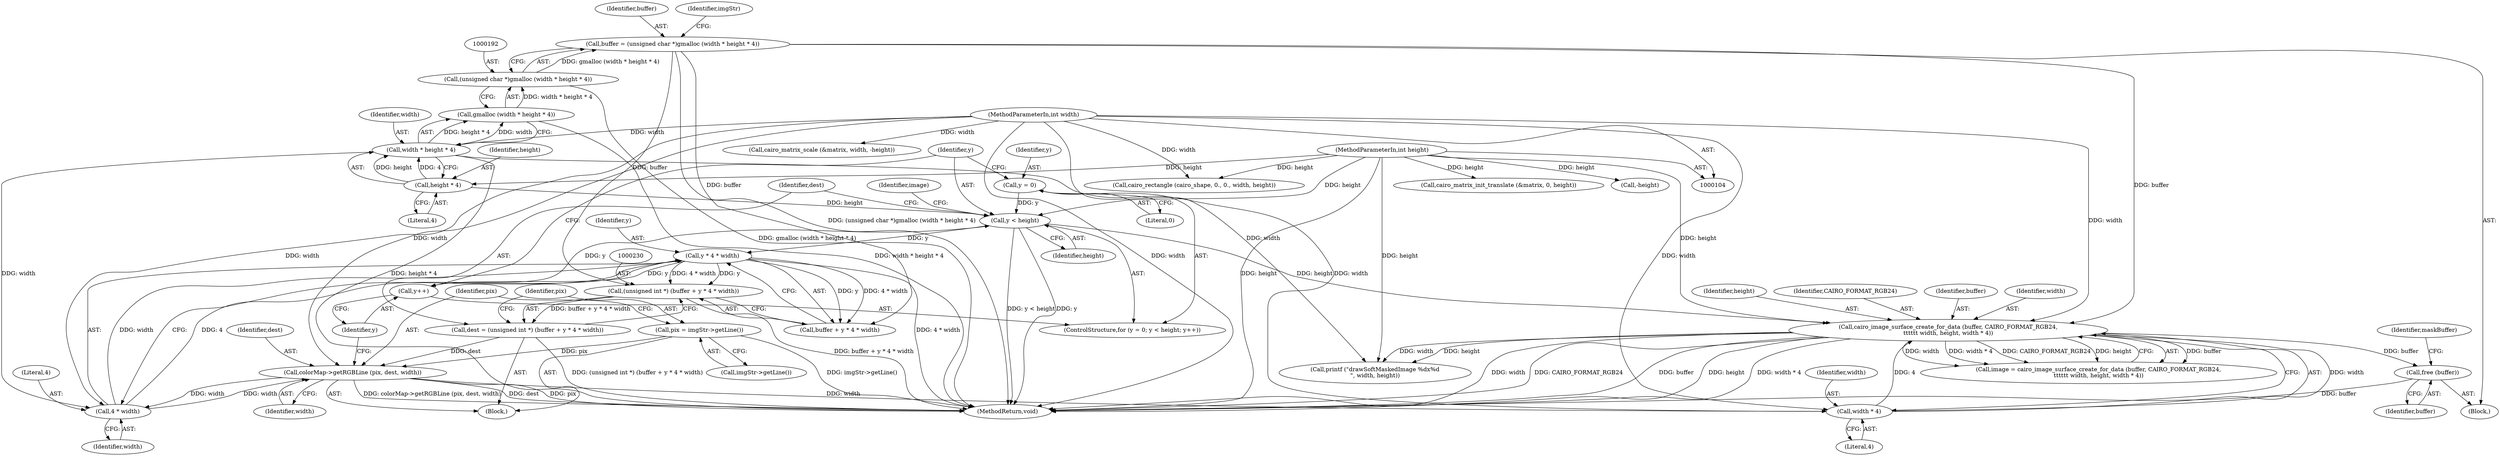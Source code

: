 digraph "1_poppler_7b2d314a61fd0e12f47c62996cb49ec0d1ba747a_3@API" {
"1000345" [label="(Call,free (buffer))"];
"1000247" [label="(Call,cairo_image_surface_create_for_data (buffer, CAIRO_FORMAT_RGB24,\n\t\t\t\t\t\t width, height, width * 4))"];
"1000189" [label="(Call,buffer = (unsigned char *)gmalloc (width * height * 4))"];
"1000191" [label="(Call,(unsigned char *)gmalloc (width * height * 4))"];
"1000193" [label="(Call,gmalloc (width * height * 4))"];
"1000194" [label="(Call,width * height * 4)"];
"1000108" [label="(MethodParameterIn,int width)"];
"1000196" [label="(Call,height * 4)"];
"1000109" [label="(MethodParameterIn,int height)"];
"1000252" [label="(Call,width * 4)"];
"1000241" [label="(Call,colorMap->getRGBLine (pix, dest, width))"];
"1000238" [label="(Call,pix = imgStr->getLine())"];
"1000227" [label="(Call,dest = (unsigned int *) (buffer + y * 4 * width))"];
"1000229" [label="(Call,(unsigned int *) (buffer + y * 4 * width))"];
"1000233" [label="(Call,y * 4 * width)"];
"1000221" [label="(Call,y < height)"];
"1000224" [label="(Call,y++)"];
"1000218" [label="(Call,y = 0)"];
"1000235" [label="(Call,4 * width)"];
"1000249" [label="(Identifier,CAIRO_FORMAT_RGB24)"];
"1000219" [label="(Identifier,y)"];
"1000242" [label="(Identifier,pix)"];
"1000241" [label="(Call,colorMap->getRGBLine (pix, dest, width))"];
"1000240" [label="(Call,imgStr->getLine())"];
"1000193" [label="(Call,gmalloc (width * height * 4))"];
"1000115" [label="(Block,)"];
"1000348" [label="(Identifier,maskBuffer)"];
"1000235" [label="(Call,4 * width)"];
"1000189" [label="(Call,buffer = (unsigned char *)gmalloc (width * height * 4))"];
"1000224" [label="(Call,y++)"];
"1000222" [label="(Identifier,y)"];
"1000329" [label="(Call,cairo_rectangle (cairo_shape, 0., 0., width, height))"];
"1000233" [label="(Call,y * 4 * width)"];
"1000237" [label="(Identifier,width)"];
"1000236" [label="(Literal,4)"];
"1000221" [label="(Call,y < height)"];
"1000234" [label="(Identifier,y)"];
"1000244" [label="(Identifier,width)"];
"1000284" [label="(Call,cairo_matrix_init_translate (&matrix, 0, height))"];
"1000247" [label="(Call,cairo_image_surface_create_for_data (buffer, CAIRO_FORMAT_RGB24,\n\t\t\t\t\t\t width, height, width * 4))"];
"1000245" [label="(Call,image = cairo_image_surface_create_for_data (buffer, CAIRO_FORMAT_RGB24,\n\t\t\t\t\t\t width, height, width * 4))"];
"1000248" [label="(Identifier,buffer)"];
"1000197" [label="(Identifier,height)"];
"1000250" [label="(Identifier,width)"];
"1000218" [label="(Call,y = 0)"];
"1000226" [label="(Block,)"];
"1000346" [label="(Identifier,buffer)"];
"1000243" [label="(Identifier,dest)"];
"1000293" [label="(Call,-height)"];
"1000190" [label="(Identifier,buffer)"];
"1000194" [label="(Call,width * height * 4)"];
"1000253" [label="(Identifier,width)"];
"1000198" [label="(Literal,4)"];
"1000252" [label="(Call,width * 4)"];
"1000108" [label="(MethodParameterIn,int width)"];
"1000195" [label="(Identifier,width)"];
"1000196" [label="(Call,height * 4)"];
"1000289" [label="(Call,cairo_matrix_scale (&matrix, width, -height))"];
"1000227" [label="(Call,dest = (unsigned int *) (buffer + y * 4 * width))"];
"1000229" [label="(Call,(unsigned int *) (buffer + y * 4 * width))"];
"1000109" [label="(MethodParameterIn,int height)"];
"1000225" [label="(Identifier,y)"];
"1000223" [label="(Identifier,height)"];
"1000220" [label="(Literal,0)"];
"1000254" [label="(Literal,4)"];
"1000351" [label="(MethodReturn,void)"];
"1000231" [label="(Call,buffer + y * 4 * width)"];
"1000191" [label="(Call,(unsigned char *)gmalloc (width * height * 4))"];
"1000238" [label="(Call,pix = imgStr->getLine())"];
"1000251" [label="(Identifier,height)"];
"1000246" [label="(Identifier,image)"];
"1000239" [label="(Identifier,pix)"];
"1000280" [label="(Call,printf (\"drawSoftMaskedImage %dx%d\n\", width, height))"];
"1000200" [label="(Identifier,imgStr)"];
"1000345" [label="(Call,free (buffer))"];
"1000217" [label="(ControlStructure,for (y = 0; y < height; y++))"];
"1000228" [label="(Identifier,dest)"];
"1000345" -> "1000115"  [label="AST: "];
"1000345" -> "1000346"  [label="CFG: "];
"1000346" -> "1000345"  [label="AST: "];
"1000348" -> "1000345"  [label="CFG: "];
"1000345" -> "1000351"  [label="DDG: buffer"];
"1000247" -> "1000345"  [label="DDG: buffer"];
"1000247" -> "1000245"  [label="AST: "];
"1000247" -> "1000252"  [label="CFG: "];
"1000248" -> "1000247"  [label="AST: "];
"1000249" -> "1000247"  [label="AST: "];
"1000250" -> "1000247"  [label="AST: "];
"1000251" -> "1000247"  [label="AST: "];
"1000252" -> "1000247"  [label="AST: "];
"1000245" -> "1000247"  [label="CFG: "];
"1000247" -> "1000351"  [label="DDG: buffer"];
"1000247" -> "1000351"  [label="DDG: height"];
"1000247" -> "1000351"  [label="DDG: width * 4"];
"1000247" -> "1000351"  [label="DDG: width"];
"1000247" -> "1000351"  [label="DDG: CAIRO_FORMAT_RGB24"];
"1000247" -> "1000245"  [label="DDG: buffer"];
"1000247" -> "1000245"  [label="DDG: width"];
"1000247" -> "1000245"  [label="DDG: width * 4"];
"1000247" -> "1000245"  [label="DDG: CAIRO_FORMAT_RGB24"];
"1000247" -> "1000245"  [label="DDG: height"];
"1000189" -> "1000247"  [label="DDG: buffer"];
"1000252" -> "1000247"  [label="DDG: width"];
"1000252" -> "1000247"  [label="DDG: 4"];
"1000108" -> "1000247"  [label="DDG: width"];
"1000221" -> "1000247"  [label="DDG: height"];
"1000109" -> "1000247"  [label="DDG: height"];
"1000247" -> "1000280"  [label="DDG: width"];
"1000247" -> "1000280"  [label="DDG: height"];
"1000189" -> "1000115"  [label="AST: "];
"1000189" -> "1000191"  [label="CFG: "];
"1000190" -> "1000189"  [label="AST: "];
"1000191" -> "1000189"  [label="AST: "];
"1000200" -> "1000189"  [label="CFG: "];
"1000189" -> "1000351"  [label="DDG: (unsigned char *)gmalloc (width * height * 4)"];
"1000191" -> "1000189"  [label="DDG: gmalloc (width * height * 4)"];
"1000189" -> "1000229"  [label="DDG: buffer"];
"1000189" -> "1000231"  [label="DDG: buffer"];
"1000191" -> "1000193"  [label="CFG: "];
"1000192" -> "1000191"  [label="AST: "];
"1000193" -> "1000191"  [label="AST: "];
"1000191" -> "1000351"  [label="DDG: gmalloc (width * height * 4)"];
"1000193" -> "1000191"  [label="DDG: width * height * 4"];
"1000193" -> "1000194"  [label="CFG: "];
"1000194" -> "1000193"  [label="AST: "];
"1000193" -> "1000351"  [label="DDG: width * height * 4"];
"1000194" -> "1000193"  [label="DDG: width"];
"1000194" -> "1000193"  [label="DDG: height * 4"];
"1000194" -> "1000196"  [label="CFG: "];
"1000195" -> "1000194"  [label="AST: "];
"1000196" -> "1000194"  [label="AST: "];
"1000194" -> "1000351"  [label="DDG: height * 4"];
"1000108" -> "1000194"  [label="DDG: width"];
"1000196" -> "1000194"  [label="DDG: height"];
"1000196" -> "1000194"  [label="DDG: 4"];
"1000194" -> "1000235"  [label="DDG: width"];
"1000194" -> "1000252"  [label="DDG: width"];
"1000108" -> "1000104"  [label="AST: "];
"1000108" -> "1000351"  [label="DDG: width"];
"1000108" -> "1000235"  [label="DDG: width"];
"1000108" -> "1000241"  [label="DDG: width"];
"1000108" -> "1000252"  [label="DDG: width"];
"1000108" -> "1000280"  [label="DDG: width"];
"1000108" -> "1000289"  [label="DDG: width"];
"1000108" -> "1000329"  [label="DDG: width"];
"1000196" -> "1000198"  [label="CFG: "];
"1000197" -> "1000196"  [label="AST: "];
"1000198" -> "1000196"  [label="AST: "];
"1000109" -> "1000196"  [label="DDG: height"];
"1000196" -> "1000221"  [label="DDG: height"];
"1000109" -> "1000104"  [label="AST: "];
"1000109" -> "1000351"  [label="DDG: height"];
"1000109" -> "1000221"  [label="DDG: height"];
"1000109" -> "1000280"  [label="DDG: height"];
"1000109" -> "1000284"  [label="DDG: height"];
"1000109" -> "1000293"  [label="DDG: height"];
"1000109" -> "1000329"  [label="DDG: height"];
"1000252" -> "1000254"  [label="CFG: "];
"1000253" -> "1000252"  [label="AST: "];
"1000254" -> "1000252"  [label="AST: "];
"1000241" -> "1000252"  [label="DDG: width"];
"1000241" -> "1000226"  [label="AST: "];
"1000241" -> "1000244"  [label="CFG: "];
"1000242" -> "1000241"  [label="AST: "];
"1000243" -> "1000241"  [label="AST: "];
"1000244" -> "1000241"  [label="AST: "];
"1000225" -> "1000241"  [label="CFG: "];
"1000241" -> "1000351"  [label="DDG: pix"];
"1000241" -> "1000351"  [label="DDG: colorMap->getRGBLine (pix, dest, width)"];
"1000241" -> "1000351"  [label="DDG: dest"];
"1000241" -> "1000235"  [label="DDG: width"];
"1000238" -> "1000241"  [label="DDG: pix"];
"1000227" -> "1000241"  [label="DDG: dest"];
"1000235" -> "1000241"  [label="DDG: width"];
"1000238" -> "1000226"  [label="AST: "];
"1000238" -> "1000240"  [label="CFG: "];
"1000239" -> "1000238"  [label="AST: "];
"1000240" -> "1000238"  [label="AST: "];
"1000242" -> "1000238"  [label="CFG: "];
"1000238" -> "1000351"  [label="DDG: imgStr->getLine()"];
"1000227" -> "1000226"  [label="AST: "];
"1000227" -> "1000229"  [label="CFG: "];
"1000228" -> "1000227"  [label="AST: "];
"1000229" -> "1000227"  [label="AST: "];
"1000239" -> "1000227"  [label="CFG: "];
"1000227" -> "1000351"  [label="DDG: (unsigned int *) (buffer + y * 4 * width)"];
"1000229" -> "1000227"  [label="DDG: buffer + y * 4 * width"];
"1000229" -> "1000231"  [label="CFG: "];
"1000230" -> "1000229"  [label="AST: "];
"1000231" -> "1000229"  [label="AST: "];
"1000229" -> "1000351"  [label="DDG: buffer + y * 4 * width"];
"1000233" -> "1000229"  [label="DDG: y"];
"1000233" -> "1000229"  [label="DDG: 4 * width"];
"1000233" -> "1000231"  [label="AST: "];
"1000233" -> "1000235"  [label="CFG: "];
"1000234" -> "1000233"  [label="AST: "];
"1000235" -> "1000233"  [label="AST: "];
"1000231" -> "1000233"  [label="CFG: "];
"1000233" -> "1000351"  [label="DDG: 4 * width"];
"1000233" -> "1000224"  [label="DDG: y"];
"1000233" -> "1000231"  [label="DDG: y"];
"1000233" -> "1000231"  [label="DDG: 4 * width"];
"1000221" -> "1000233"  [label="DDG: y"];
"1000235" -> "1000233"  [label="DDG: 4"];
"1000235" -> "1000233"  [label="DDG: width"];
"1000221" -> "1000217"  [label="AST: "];
"1000221" -> "1000223"  [label="CFG: "];
"1000222" -> "1000221"  [label="AST: "];
"1000223" -> "1000221"  [label="AST: "];
"1000228" -> "1000221"  [label="CFG: "];
"1000246" -> "1000221"  [label="CFG: "];
"1000221" -> "1000351"  [label="DDG: y < height"];
"1000221" -> "1000351"  [label="DDG: y"];
"1000224" -> "1000221"  [label="DDG: y"];
"1000218" -> "1000221"  [label="DDG: y"];
"1000224" -> "1000217"  [label="AST: "];
"1000224" -> "1000225"  [label="CFG: "];
"1000225" -> "1000224"  [label="AST: "];
"1000222" -> "1000224"  [label="CFG: "];
"1000218" -> "1000217"  [label="AST: "];
"1000218" -> "1000220"  [label="CFG: "];
"1000219" -> "1000218"  [label="AST: "];
"1000220" -> "1000218"  [label="AST: "];
"1000222" -> "1000218"  [label="CFG: "];
"1000235" -> "1000237"  [label="CFG: "];
"1000236" -> "1000235"  [label="AST: "];
"1000237" -> "1000235"  [label="AST: "];
}

